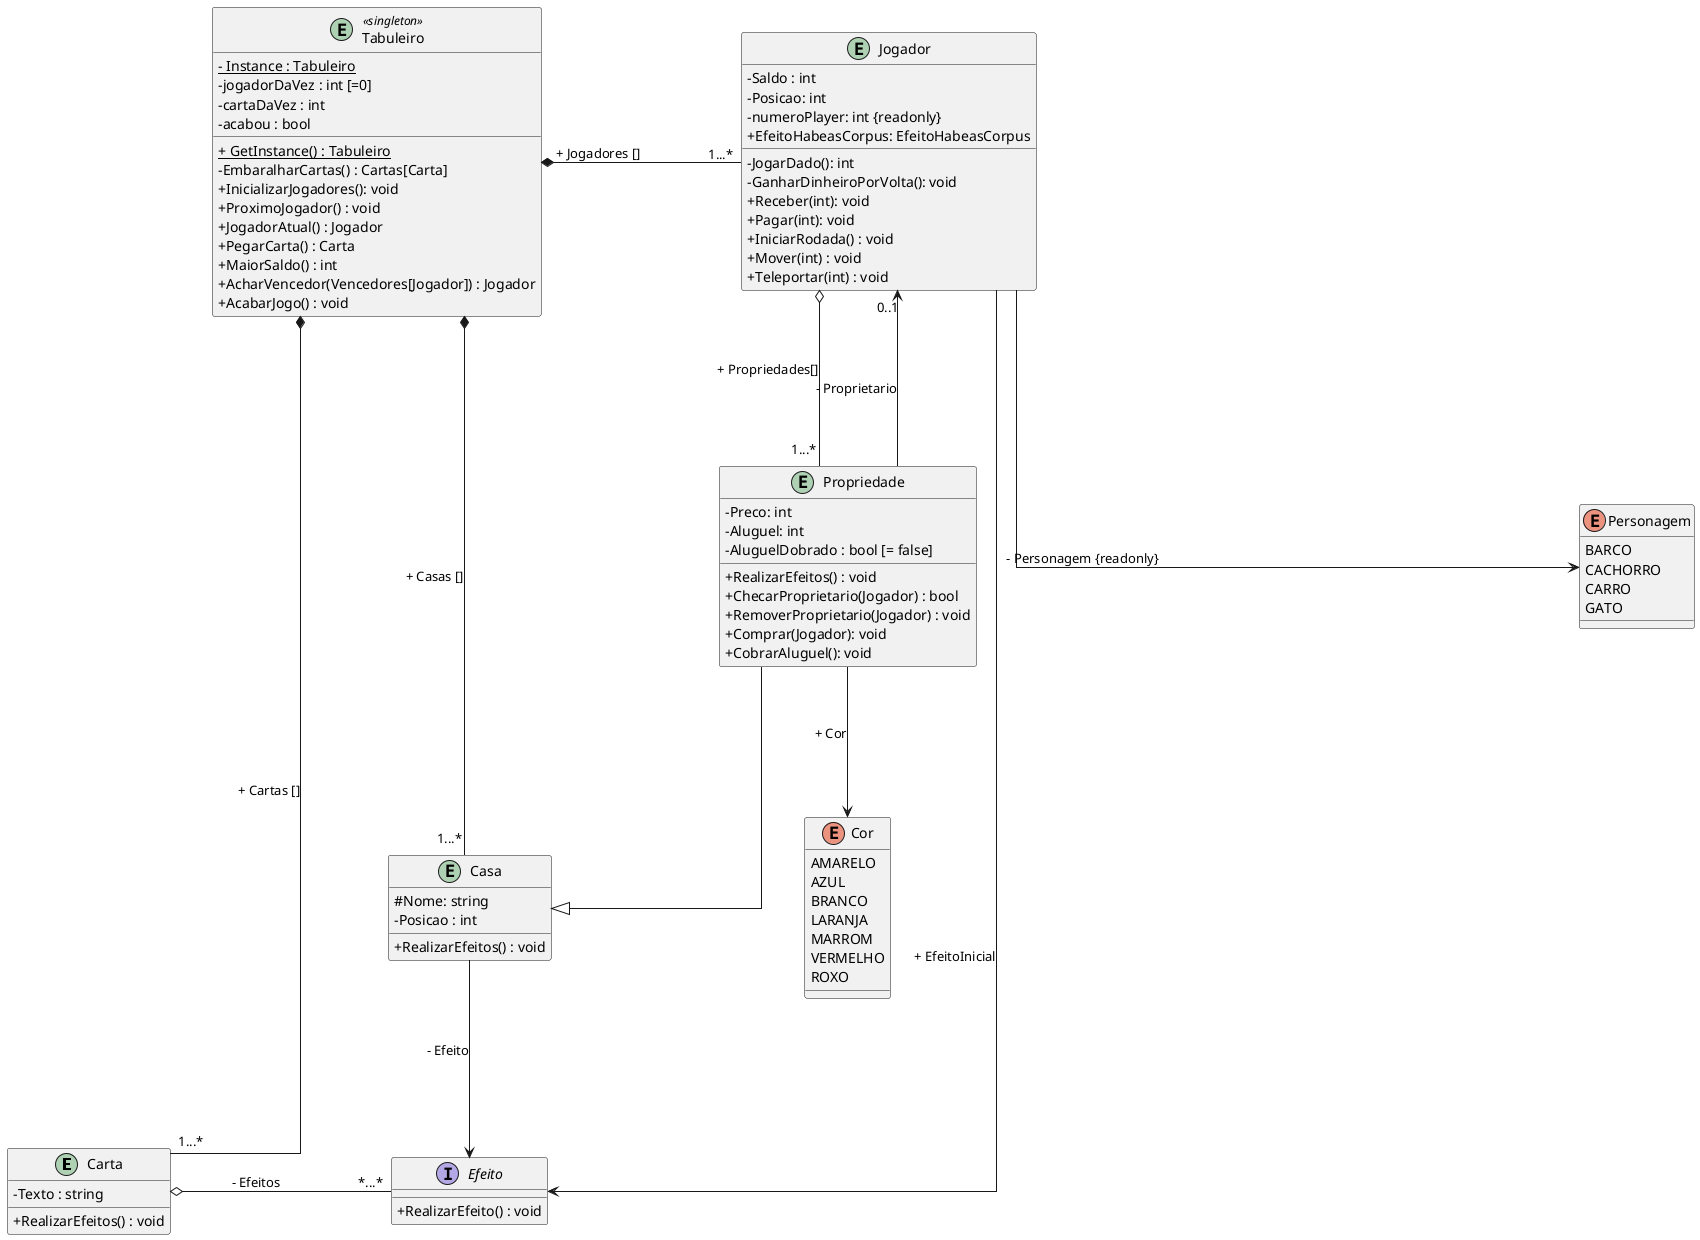 @startuml diagrama
skinparam linetype ortho
skinparam classAttributeIconSize 0
skinparam nodesep 200
skinparam ranksep 150

entity Carta{
    - Texto : string
    + RealizarEfeitos() : void
}

entity Casa{
    # Nome: string
    - Posicao : int

    + RealizarEfeitos() : void
}

enum Cor{
    AMARELO
    AZUL
    BRANCO
    LARANJA
    MARROM
    VERMELHO
    ROXO
}

interface Efeito{
    + RealizarEfeito() : void
}

entity Jogador{
    - Saldo : int
    - Posicao: int
    - numeroPlayer: int {readonly}
    + EfeitoHabeasCorpus: EfeitoHabeasCorpus

    - JogarDado(): int
    - GanharDinheiroPorVolta(): void
    + Receber(int): void
    + Pagar(int): void
    + IniciarRodada() : void
    + Mover(int) : void
    + Teleportar(int) : void
}

enum Personagem{
    BARCO
    CACHORRO
    CARRO
    GATO
}

entity Propriedade{
    - Preco: int
    - Aluguel: int
    - AluguelDobrado : bool [= false]

    + RealizarEfeitos() : void
    + ChecarProprietario(Jogador) : bool
    + RemoverProprietario(Jogador) : void
    + Comprar(Jogador): void
    + CobrarAluguel(): void
}

entity Tabuleiro<<singleton>>{
    <u>- Instance : Tabuleiro</u>
    - jogadorDaVez : int [=0]
    - cartaDaVez : int
    - acabou : bool

    <u>+ GetInstance() : Tabuleiro</u>
    - EmbaralharCartas() : Cartas[Carta]
    + InicializarJogadores(): void
    + ProximoJogador() : void
    + JogadorAtual() : Jogador
    + PegarCarta() : Carta
    + MaiorSaldo() : int
    + AcharVencedor(Vencedores[Jogador]) : Jogador
    + AcabarJogo() : void
}

Carta o- "*...*" Efeito : - Efeitos

Casa --> Efeito : - Efeito

Jogador  o-- "1...*" Propriedade : + Propriedades[]
Jogador --> Personagem : - Personagem {readonly}
Jogador --> Efeito : + EfeitoInicial

Propriedade --|> Casa
Propriedade --> Cor : + Cor
Propriedade --> "0..1" Jogador: - Proprietario

Tabuleiro *- "1...*" Jogador : + Jogadores []
Tabuleiro *- "1...*" Casa : + Casas []
Tabuleiro *- "1...*" Carta : + Cartas []

@enduml